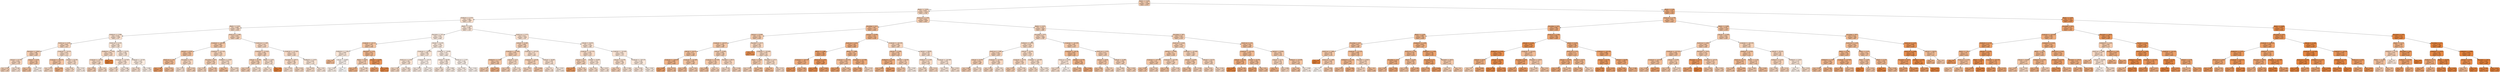 digraph Tree {
node [shape=box, style="filled, rounded", color="black", fontname=helvetica] ;
edge [fontname=helvetica] ;
0 [label="MedInc <= 5.029\nmse = 1.335\nsamples = 15480\nvalue = 2.074", fillcolor="#f5cdb0"] ;
1 [label="MedInc <= 3.074\nmse = 0.832\nsamples = 12163\nvalue = 1.736", fillcolor="#f6d6be"] ;
0 -> 1 [labeldistance=2.5, labelangle=45, headlabel="True"] ;
2 [label="AveRooms <= 4.314\nmse = 0.546\nsamples = 5869\nvalue = 1.352", fillcolor="#f9e0ce"] ;
1 -> 2 ;
3 [label="MedInc <= 2.215\nmse = 0.648\nsamples = 2454\nvalue = 1.618", fillcolor="#f7d9c3"] ;
2 -> 3 ;
4 [label="AveRooms <= 3.296\nmse = 0.554\nsamples = 1298\nvalue = 1.37", fillcolor="#f8dfcd"] ;
3 -> 4 ;
5 [label="AveOccup <= 3.129\nmse = 0.826\nsamples = 373\nvalue = 1.811", fillcolor="#f6d4bb"] ;
4 -> 5 ;
6 [label="Population <= 1208.0\nmse = 1.048\nsamples = 196\nvalue = 2.044", fillcolor="#f5ceb2"] ;
5 -> 6 ;
7 [label="Latitude <= 37.775\nmse = 0.656\nsamples = 108\nvalue = 1.718", fillcolor="#f7d6bf"] ;
6 -> 7 ;
8 [label="mse = 0.721\nsamples = 78\nvalue = 1.897", fillcolor="#f6d2b8"] ;
7 -> 8 ;
9 [label="mse = 0.189\nsamples = 30\nvalue = 1.253", fillcolor="#f9e2d2"] ;
7 -> 9 ;
10 [label="Latitude <= 37.92\nmse = 1.239\nsamples = 88\nvalue = 2.443", fillcolor="#f3c3a1"] ;
6 -> 10 ;
11 [label="mse = 1.171\nsamples = 85\nvalue = 2.505", fillcolor="#f2c29f"] ;
10 -> 11 ;
12 [label="mse = 0.016\nsamples = 3\nvalue = 0.699", fillcolor="#fcf1e9"] ;
10 -> 12 ;
13 [label="Longitude <= -122.24\nmse = 0.453\nsamples = 177\nvalue = 1.552", fillcolor="#f7dbc6"] ;
5 -> 13 ;
14 [label="Longitude <= -122.275\nmse = 2.153\nsamples = 10\nvalue = 2.407", fillcolor="#f3c4a3"] ;
13 -> 14 ;
15 [label="mse = 0.114\nsamples = 5\nvalue = 1.615", fillcolor="#f7d9c3"] ;
14 -> 15 ;
16 [label="mse = 2.935\nsamples = 5\nvalue = 3.2", fillcolor="#efb082"] ;
14 -> 16 ;
17 [label="Latitude <= 35.345\nmse = 0.305\nsamples = 167\nvalue = 1.501", fillcolor="#f8dcc8"] ;
13 -> 17 ;
18 [label="mse = 0.26\nsamples = 152\nvalue = 1.57", fillcolor="#f7dac5"] ;
17 -> 18 ;
19 [label="mse = 0.222\nsamples = 15\nvalue = 0.799", fillcolor="#fceee4"] ;
17 -> 19 ;
20 [label="AveOccup <= 2.159\nmse = 0.334\nsamples = 925\nvalue = 1.193", fillcolor="#f9e4d4"] ;
4 -> 20 ;
21 [label="AveBedrms <= 1.424\nmse = 0.662\nsamples = 129\nvalue = 1.614", fillcolor="#f7d9c3"] ;
20 -> 21 ;
22 [label="Longitude <= -121.86\nmse = 0.577\nsamples = 128\nvalue = 1.588", fillcolor="#f7dac4"] ;
21 -> 22 ;
23 [label="mse = 0.874\nsamples = 30\nvalue = 1.993", fillcolor="#f5cfb4"] ;
22 -> 23 ;
24 [label="mse = 0.42\nsamples = 98\nvalue = 1.464", fillcolor="#f8ddc9"] ;
22 -> 24 ;
25 [label="mse = -0.0\nsamples = 1\nvalue = 5.0", fillcolor="#e58139"] ;
21 -> 25 ;
26 [label="Latitude <= 34.475\nmse = 0.248\nsamples = 796\nvalue = 1.125", fillcolor="#fae6d7"] ;
20 -> 26 ;
27 [label="Longitude <= -117.815\nmse = 0.204\nsamples = 509\nvalue = 1.251", fillcolor="#f9e2d2"] ;
26 -> 27 ;
28 [label="mse = 0.212\nsamples = 341\nvalue = 1.38", fillcolor="#f8dfcd"] ;
27 -> 28 ;
29 [label="mse = 0.086\nsamples = 168\nvalue = 0.991", fillcolor="#fae9dd"] ;
27 -> 29 ;
30 [label="Longitude <= -121.66\nmse = 0.247\nsamples = 287\nvalue = 0.9", fillcolor="#fbece0"] ;
26 -> 30 ;
31 [label="mse = 0.391\nsamples = 85\nvalue = 1.312", fillcolor="#f9e1d0"] ;
30 -> 31 ;
32 [label="mse = 0.085\nsamples = 202\nvalue = 0.727", fillcolor="#fcf0e7"] ;
30 -> 32 ;
33 [label="AveOccup <= 2.487\nmse = 0.607\nsamples = 1156\nvalue = 1.896", fillcolor="#f6d2b8"] ;
3 -> 33 ;
34 [label="Longitude <= -118.265\nmse = 0.905\nsamples = 403\nvalue = 2.301", fillcolor="#f3c7a7"] ;
33 -> 34 ;
35 [label="Latitude <= 37.815\nmse = 1.019\nsamples = 259\nvalue = 2.572", fillcolor="#f2c09c"] ;
34 -> 35 ;
36 [label="AveOccup <= 1.61\nmse = 0.954\nsamples = 214\nvalue = 2.765", fillcolor="#f1bb94"] ;
35 -> 36 ;
37 [label="mse = 1.387\nsamples = 22\nvalue = 3.957", fillcolor="#eb9c64"] ;
36 -> 37 ;
38 [label="mse = 0.723\nsamples = 192\nvalue = 2.629", fillcolor="#f2bf9a"] ;
36 -> 38 ;
39 [label="HouseAge <= 20.5\nmse = 0.31\nsamples = 45\nvalue = 1.655", fillcolor="#f7d8c2"] ;
35 -> 39 ;
40 [label="mse = 0.152\nsamples = 16\nvalue = 1.219", fillcolor="#f9e3d3"] ;
39 -> 40 ;
41 [label="mse = 0.234\nsamples = 29\nvalue = 1.896", fillcolor="#f6d2b8"] ;
39 -> 41 ;
42 [label="Longitude <= -117.145\nmse = 0.329\nsamples = 144\nvalue = 1.813", fillcolor="#f6d4bb"] ;
34 -> 42 ;
43 [label="HouseAge <= 28.5\nmse = 0.344\nsamples = 109\nvalue = 1.934", fillcolor="#f5d1b6"] ;
42 -> 43 ;
44 [label="mse = 0.351\nsamples = 64\nvalue = 1.736", fillcolor="#f6d6be"] ;
43 -> 44 ;
45 [label="mse = 0.199\nsamples = 45\nvalue = 2.216", fillcolor="#f4c9ab"] ;
43 -> 45 ;
46 [label="AveBedrms <= 0.907\nmse = 0.093\nsamples = 35\nvalue = 1.436", fillcolor="#f8deca"] ;
42 -> 46 ;
47 [label="mse = 0.0\nsamples = 1\nvalue = 2.688", fillcolor="#f1bd97"] ;
46 -> 47 ;
48 [label="mse = 0.049\nsamples = 34\nvalue = 1.399", fillcolor="#f8dfcc"] ;
46 -> 48 ;
49 [label="AveOccup <= 3.384\nmse = 0.313\nsamples = 753\nvalue = 1.679", fillcolor="#f7d7c1"] ;
33 -> 49 ;
50 [label="Longitude <= -117.815\nmse = 0.446\nsamples = 340\nvalue = 1.863", fillcolor="#f6d2b9"] ;
49 -> 50 ;
51 [label="Latitude <= 37.785\nmse = 0.409\nsamples = 296\nvalue = 1.938", fillcolor="#f5d1b6"] ;
50 -> 51 ;
52 [label="mse = 0.371\nsamples = 272\nvalue = 1.999", fillcolor="#f5cfb4"] ;
51 -> 52 ;
53 [label="mse = 0.324\nsamples = 24\nvalue = 1.245", fillcolor="#f9e3d2"] ;
51 -> 53 ;
54 [label="MedInc <= 3.055\nmse = 0.406\nsamples = 44\nvalue = 1.361", fillcolor="#f9e0ce"] ;
50 -> 54 ;
55 [label="mse = 0.1\nsamples = 43\nvalue = 1.277", fillcolor="#f9e2d1"] ;
54 -> 55 ;
56 [label="mse = -0.0\nsamples = 1\nvalue = 5.0", fillcolor="#e58139"] ;
54 -> 56 ;
57 [label="Longitude <= -117.805\nmse = 0.153\nsamples = 413\nvalue = 1.528", fillcolor="#f8dbc7"] ;
49 -> 57 ;
58 [label="Population <= 1027.5\nmse = 0.146\nsamples = 380\nvalue = 1.563", fillcolor="#f7dac5"] ;
57 -> 58 ;
59 [label="mse = 0.159\nsamples = 77\nvalue = 1.359", fillcolor="#f9e0ce"] ;
58 -> 59 ;
60 [label="mse = 0.129\nsamples = 303\nvalue = 1.615", fillcolor="#f7d9c3"] ;
58 -> 60 ;
61 [label="AveBedrms <= 0.973\nmse = 0.058\nsamples = 33\nvalue = 1.124", fillcolor="#fae6d7"] ;
57 -> 61 ;
62 [label="mse = 0.076\nsamples = 6\nvalue = 1.417", fillcolor="#f8decb"] ;
61 -> 62 ;
63 [label="mse = 0.03\nsamples = 27\nvalue = 1.058", fillcolor="#fae7da"] ;
61 -> 63 ;
64 [label="MedInc <= 2.415\nmse = 0.385\nsamples = 3415\nvalue = 1.161", fillcolor="#fae5d6"] ;
2 -> 64 ;
65 [label="Population <= 32.0\nmse = 0.283\nsamples = 1721\nvalue = 0.966", fillcolor="#fbeade"] ;
64 -> 65 ;
66 [label="Longitude <= -121.11\nmse = 2.341\nsamples = 14\nvalue = 2.394", fillcolor="#f3c5a3"] ;
65 -> 66 ;
67 [label="AveBedrms <= 1.058\nmse = 0.984\nsamples = 4\nvalue = 1.077", fillcolor="#fae7d9"] ;
66 -> 67 ;
68 [label="mse = 0.0\nsamples = 1\nvalue = 2.75", fillcolor="#f1bb95"] ;
67 -> 68 ;
69 [label="Latitude <= 39.865\nmse = 0.069\nsamples = 3\nvalue = 0.52", fillcolor="#fdf5f0"] ;
67 -> 69 ;
70 [label="mse = 0.001\nsamples = 2\nvalue = 0.705", fillcolor="#fcf1e8"] ;
69 -> 70 ;
71 [label="mse = -0.0\nsamples = 1\nvalue = 0.15", fillcolor="#ffffff"] ;
69 -> 71 ;
72 [label="Population <= 17.0\nmse = 1.913\nsamples = 10\nvalue = 2.92", fillcolor="#f0b78e"] ;
66 -> 72 ;
73 [label="MedInc <= 0.831\nmse = 1.036\nsamples = 6\nvalue = 2.033", fillcolor="#f5ceb2"] ;
72 -> 73 ;
74 [label="mse = 0.141\nsamples = 2\nvalue = 3.125", fillcolor="#efb286"] ;
73 -> 74 ;
75 [label="mse = 0.589\nsamples = 4\nvalue = 1.487", fillcolor="#f8dcc8"] ;
73 -> 75 ;
76 [label="Latitude <= 35.895\nmse = 0.281\nsamples = 4\nvalue = 4.25", fillcolor="#e99458"] ;
72 -> 76 ;
77 [label="mse = 0.0\nsamples = 2\nvalue = 3.75", fillcolor="#eca16c"] ;
76 -> 77 ;
78 [label="mse = 0.063\nsamples = 2\nvalue = 4.75", fillcolor="#e68743"] ;
76 -> 78 ;
79 [label="Latitude <= 35.305\nmse = 0.249\nsamples = 1707\nvalue = 0.954", fillcolor="#fbeade"] ;
65 -> 79 ;
80 [label="Longitude <= -116.475\nmse = 0.366\nsamples = 576\nvalue = 1.127", fillcolor="#fae6d7"] ;
79 -> 80 ;
81 [label="AveOccup <= 2.234\nmse = 0.381\nsamples = 502\nvalue = 1.194", fillcolor="#f9e4d4"] ;
80 -> 81 ;
82 [label="mse = 1.141\nsamples = 82\nvalue = 1.628", fillcolor="#f7d9c3"] ;
81 -> 82 ;
83 [label="mse = 0.188\nsamples = 420\nvalue = 1.109", fillcolor="#fae6d8"] ;
81 -> 83 ;
84 [label="Longitude <= -116.33\nmse = 0.031\nsamples = 74\nvalue = 0.672", fillcolor="#fcf1ea"] ;
80 -> 84 ;
85 [label="mse = 0.074\nsamples = 10\nvalue = 0.871", fillcolor="#fbece2"] ;
84 -> 85 ;
86 [label="mse = 0.017\nsamples = 64\nvalue = 0.641", fillcolor="#fcf2eb"] ;
84 -> 86 ;
87 [label="Longitude <= -119.89\nmse = 0.167\nsamples = 1131\nvalue = 0.866", fillcolor="#fbece2"] ;
79 -> 87 ;
88 [label="Latitude <= 38.505\nmse = 0.188\nsamples = 835\nvalue = 0.946", fillcolor="#fbeade"] ;
87 -> 88 ;
89 [label="mse = 0.271\nsamples = 381\nvalue = 1.095", fillcolor="#fae6d8"] ;
88 -> 89 ;
90 [label="mse = 0.085\nsamples = 454\nvalue = 0.821", fillcolor="#fbeee4"] ;
88 -> 90 ;
91 [label="AveOccup <= 3.147\nmse = 0.036\nsamples = 296\nvalue = 0.638", fillcolor="#fcf2eb"] ;
87 -> 91 ;
92 [label="mse = 0.047\nsamples = 145\nvalue = 0.711", fillcolor="#fcf0e8"] ;
91 -> 92 ;
93 [label="mse = 0.016\nsamples = 151\nvalue = 0.569", fillcolor="#fdf4ee"] ;
91 -> 93 ;
94 [label="AveOccup <= 2.171\nmse = 0.411\nsamples = 1694\nvalue = 1.36", fillcolor="#f9e0ce"] ;
64 -> 94 ;
95 [label="Latitude <= 37.985\nmse = 0.809\nsamples = 187\nvalue = 1.869", fillcolor="#f6d2b9"] ;
94 -> 95 ;
96 [label="Longitude <= -117.845\nmse = 0.947\nsamples = 133\nvalue = 2.057", fillcolor="#f5cdb1"] ;
95 -> 96 ;
97 [label="AveBedrms <= 1.145\nmse = 1.011\nsamples = 80\nvalue = 2.348", fillcolor="#f3c6a5"] ;
96 -> 97 ;
98 [label="mse = 0.754\nsamples = 61\nvalue = 2.081", fillcolor="#f5cdb0"] ;
97 -> 98 ;
99 [label="mse = 0.871\nsamples = 19\nvalue = 3.205", fillcolor="#efb082"] ;
97 -> 99 ;
100 [label="Latitude <= 33.2\nmse = 0.529\nsamples = 53\nvalue = 1.617", fillcolor="#f7d9c3"] ;
96 -> 100 ;
101 [label="mse = 0.467\nsamples = 25\nvalue = 1.997", fillcolor="#f5cfb4"] ;
100 -> 101 ;
102 [label="mse = 0.34\nsamples = 28\nvalue = 1.277", fillcolor="#f9e2d1"] ;
100 -> 102 ;
103 [label="Longitude <= -122.325\nmse = 0.17\nsamples = 54\nvalue = 1.409", fillcolor="#f8decc"] ;
95 -> 103 ;
104 [label="Longitude <= -122.68\nmse = 0.144\nsamples = 9\nvalue = 1.934", fillcolor="#f5d1b6"] ;
103 -> 104 ;
105 [label="mse = 0.027\nsamples = 5\nvalue = 1.672", fillcolor="#f7d7c1"] ;
104 -> 105 ;
106 [label="mse = 0.098\nsamples = 4\nvalue = 2.261", fillcolor="#f4c8a9"] ;
104 -> 106 ;
107 [label="Latitude <= 39.665\nmse = 0.109\nsamples = 45\nvalue = 1.304", fillcolor="#f9e1d0"] ;
103 -> 107 ;
108 [label="mse = 0.1\nsamples = 42\nvalue = 1.336", fillcolor="#f9e0cf"] ;
107 -> 108 ;
109 [label="mse = 0.021\nsamples = 3\nvalue = 0.849", fillcolor="#fbede2"] ;
107 -> 109 ;
110 [label="Latitude <= 34.455\nmse = 0.325\nsamples = 1507\nvalue = 1.296", fillcolor="#f9e1d0"] ;
94 -> 110 ;
111 [label="Longitude <= -117.755\nmse = 0.354\nsamples = 533\nvalue = 1.521", fillcolor="#f8dbc7"] ;
110 -> 111 ;
112 [label="Latitude <= 33.7\nmse = 0.405\nsamples = 270\nvalue = 1.808", fillcolor="#f6d4bb"] ;
111 -> 112 ;
113 [label="mse = 0.719\nsamples = 4\nvalue = 4.092", fillcolor="#ea995e"] ;
112 -> 113 ;
114 [label="mse = 0.32\nsamples = 266\nvalue = 1.774", fillcolor="#f6d5bd"] ;
112 -> 114 ;
115 [label="Latitude <= 33.605\nmse = 0.132\nsamples = 263\nvalue = 1.227", fillcolor="#f9e3d3"] ;
111 -> 115 ;
116 [label="mse = 0.16\nsamples = 101\nvalue = 1.418", fillcolor="#f8decb"] ;
115 -> 116 ;
117 [label="mse = 0.077\nsamples = 162\nvalue = 1.108", fillcolor="#fae6d8"] ;
115 -> 117 ;
118 [label="Longitude <= -121.695\nmse = 0.267\nsamples = 974\nvalue = 1.173", fillcolor="#fae4d5"] ;
110 -> 118 ;
119 [label="Latitude <= 37.795\nmse = 0.405\nsamples = 346\nvalue = 1.425", fillcolor="#f8decb"] ;
118 -> 119 ;
120 [label="mse = 0.52\nsamples = 113\nvalue = 1.903", fillcolor="#f6d1b7"] ;
119 -> 120 ;
121 [label="mse = 0.186\nsamples = 233\nvalue = 1.194", fillcolor="#f9e4d4"] ;
119 -> 121 ;
122 [label="Longitude <= -120.135\nmse = 0.136\nsamples = 628\nvalue = 1.034", fillcolor="#fae8db"] ;
118 -> 122 ;
123 [label="mse = 0.144\nsamples = 397\nvalue = 1.141", fillcolor="#fae5d7"] ;
122 -> 123 ;
124 [label="mse = 0.067\nsamples = 231\nvalue = 0.85", fillcolor="#fbede2"] ;
122 -> 124 ;
125 [label="AveOccup <= 2.344\nmse = 0.834\nsamples = 6294\nvalue = 2.093", fillcolor="#f5cdb0"] ;
1 -> 125 ;
126 [label="HouseAge <= 21.5\nmse = 1.287\nsamples = 1372\nvalue = 2.828", fillcolor="#f1b992"] ;
125 -> 126 ;
127 [label="Latitude <= 37.945\nmse = 0.725\nsamples = 454\nvalue = 2.202", fillcolor="#f4caab"] ;
126 -> 127 ;
128 [label="Longitude <= -118.255\nmse = 0.744\nsamples = 386\nvalue = 2.285", fillcolor="#f4c8a8"] ;
127 -> 128 ;
129 [label="Latitude <= 34.175\nmse = 0.77\nsamples = 200\nvalue = 2.546", fillcolor="#f2c19d"] ;
128 -> 129 ;
130 [label="Longitude <= -118.415\nmse = 0.889\nsamples = 44\nvalue = 3.068", fillcolor="#efb388"] ;
129 -> 130 ;
131 [label="mse = 0.691\nsamples = 14\nvalue = 3.84", fillcolor="#eb9f68"] ;
130 -> 131 ;
132 [label="mse = 0.573\nsamples = 30\nvalue = 2.708", fillcolor="#f1bd97"] ;
130 -> 132 ;
133 [label="Longitude <= -121.885\nmse = 0.638\nsamples = 156\nvalue = 2.398", fillcolor="#f3c5a3"] ;
129 -> 133 ;
134 [label="mse = 0.656\nsamples = 91\nvalue = 2.651", fillcolor="#f2be99"] ;
133 -> 134 ;
135 [label="mse = 0.397\nsamples = 65\nvalue = 2.045", fillcolor="#f5ceb2"] ;
133 -> 135 ;
136 [label="Latitude <= 33.695\nmse = 0.564\nsamples = 186\nvalue = 2.005", fillcolor="#f5cfb3"] ;
128 -> 136 ;
137 [label="Longitude <= -117.265\nmse = 0.718\nsamples = 105\nvalue = 2.225", fillcolor="#f4c9aa"] ;
136 -> 137 ;
138 [label="mse = 0.886\nsamples = 56\nvalue = 2.528", fillcolor="#f2c19e"] ;
137 -> 138 ;
139 [label="mse = 0.3\nsamples = 49\nvalue = 1.878", fillcolor="#f6d2b8"] ;
137 -> 139 ;
140 [label="Population <= 893.0\nmse = 0.22\nsamples = 81\nvalue = 1.72", fillcolor="#f7d6bf"] ;
136 -> 140 ;
141 [label="mse = 0.178\nsamples = 29\nvalue = 1.459", fillcolor="#f8ddca"] ;
140 -> 141 ;
142 [label="mse = 0.184\nsamples = 52\nvalue = 1.865", fillcolor="#f6d2b9"] ;
140 -> 142 ;
143 [label="Population <= 121.5\nmse = 0.359\nsamples = 68\nvalue = 1.733", fillcolor="#f7d6be"] ;
127 -> 143 ;
144 [label="mse = 0.0\nsamples = 1\nvalue = 4.375", fillcolor="#e89153"] ;
143 -> 144 ;
145 [label="Longitude <= -122.465\nmse = 0.259\nsamples = 67\nvalue = 1.694", fillcolor="#f7d7c0"] ;
143 -> 145 ;
146 [label="MedInc <= 3.843\nmse = 0.237\nsamples = 17\nvalue = 2.11", fillcolor="#f4ccaf"] ;
145 -> 146 ;
147 [label="mse = 0.128\nsamples = 11\nvalue = 1.848", fillcolor="#f6d3ba"] ;
146 -> 147 ;
148 [label="mse = 0.082\nsamples = 6\nvalue = 2.589", fillcolor="#f2c09b"] ;
146 -> 148 ;
149 [label="Population <= 171.5\nmse = 0.187\nsamples = 50\nvalue = 1.553", fillcolor="#f7dbc6"] ;
145 -> 149 ;
150 [label="mse = 0.0\nsamples = 1\nvalue = 2.833", fillcolor="#f1b991"] ;
149 -> 150 ;
151 [label="mse = 0.157\nsamples = 49\nvalue = 1.526", fillcolor="#f8dbc7"] ;
149 -> 151 ;
152 [label="Latitude <= 37.935\nmse = 1.275\nsamples = 918\nvalue = 3.138", fillcolor="#efb185"] ;
126 -> 152 ;
153 [label="AveOccup <= 2.022\nmse = 1.134\nsamples = 818\nvalue = 3.296", fillcolor="#eead7f"] ;
152 -> 153 ;
154 [label="MedInc <= 3.688\nmse = 1.106\nsamples = 360\nvalue = 3.722", fillcolor="#eca26d"] ;
153 -> 154 ;
155 [label="Longitude <= -122.315\nmse = 1.135\nsamples = 176\nvalue = 3.331", fillcolor="#eeac7d"] ;
154 -> 155 ;
156 [label="mse = 0.775\nsamples = 24\nvalue = 4.221", fillcolor="#e99559"] ;
155 -> 156 ;
157 [label="mse = 1.048\nsamples = 152\nvalue = 3.19", fillcolor="#efb083"] ;
155 -> 157 ;
158 [label="AveOccup <= 1.827\nmse = 0.791\nsamples = 184\nvalue = 4.097", fillcolor="#ea985e"] ;
154 -> 158 ;
159 [label="mse = 0.408\nsamples = 73\nvalue = 4.531", fillcolor="#e88d4c"] ;
158 -> 159 ;
160 [label="mse = 0.836\nsamples = 111\nvalue = 3.811", fillcolor="#eba06a"] ;
158 -> 160 ;
161 [label="MedInc <= 3.889\nmse = 0.9\nsamples = 458\nvalue = 2.96", fillcolor="#f0b68c"] ;
153 -> 161 ;
162 [label="Longitude <= -122.415\nmse = 0.818\nsamples = 251\nvalue = 2.636", fillcolor="#f2be99"] ;
161 -> 162 ;
163 [label="mse = 0.463\nsamples = 23\nvalue = 3.825", fillcolor="#eba069"] ;
162 -> 163 ;
164 [label="mse = 0.697\nsamples = 228\nvalue = 2.517", fillcolor="#f2c29e"] ;
162 -> 164 ;
165 [label="Longitude <= -117.095\nmse = 0.718\nsamples = 207\nvalue = 3.353", fillcolor="#eeac7c"] ;
161 -> 165 ;
166 [label="mse = 0.658\nsamples = 202\nvalue = 3.395", fillcolor="#eeab7b"] ;
165 -> 166 ;
167 [label="mse = 0.122\nsamples = 5\nvalue = 1.633", fillcolor="#f7d8c2"] ;
165 -> 167 ;
168 [label="Longitude <= -122.365\nmse = 0.564\nsamples = 100\nvalue = 1.847", fillcolor="#f6d3ba"] ;
152 -> 168 ;
169 [label="Latitude <= 37.995\nmse = 0.704\nsamples = 38\nvalue = 2.442", fillcolor="#f3c3a1"] ;
168 -> 169 ;
170 [label="AveBedrms <= 1.074\nmse = 0.387\nsamples = 12\nvalue = 3.268", fillcolor="#eeae80"] ;
169 -> 170 ;
171 [label="mse = 0.088\nsamples = 9\nvalue = 3.055", fillcolor="#efb488"] ;
170 -> 171 ;
172 [label="mse = 0.741\nsamples = 3\nvalue = 3.906", fillcolor="#eb9d66"] ;
170 -> 172 ;
173 [label="Latitude <= 40.045\nmse = 0.39\nsamples = 26\nvalue = 2.061", fillcolor="#f5cdb1"] ;
169 -> 173 ;
174 [label="mse = 0.222\nsamples = 23\nvalue = 2.22", fillcolor="#f4c9aa"] ;
173 -> 174 ;
175 [label="mse = 0.002\nsamples = 3\nvalue = 0.844", fillcolor="#fbede3"] ;
173 -> 175 ;
176 [label="Latitude <= 38.605\nmse = 0.129\nsamples = 62\nvalue = 1.483", fillcolor="#f8dcc9"] ;
168 -> 176 ;
177 [label="AveRooms <= 5.544\nmse = 0.127\nsamples = 50\nvalue = 1.548", fillcolor="#f8dbc6"] ;
176 -> 177 ;
178 [label="mse = 0.067\nsamples = 28\nvalue = 1.389", fillcolor="#f8dfcc"] ;
177 -> 178 ;
179 [label="mse = 0.131\nsamples = 22\nvalue = 1.751", fillcolor="#f6d5be"] ;
177 -> 179 ;
180 [label="Longitude <= -121.405\nmse = 0.042\nsamples = 12\nvalue = 1.209", fillcolor="#f9e3d4"] ;
176 -> 180 ;
181 [label="mse = 0.003\nsamples = 3\nvalue = 0.985", fillcolor="#fbe9dd"] ;
180 -> 181 ;
182 [label="mse = 0.033\nsamples = 9\nvalue = 1.284", fillcolor="#f9e2d1"] ;
180 -> 182 ;
183 [label="MedInc <= 4.071\nmse = 0.516\nsamples = 4922\nvalue = 1.889", fillcolor="#f6d2b8"] ;
125 -> 183 ;
184 [label="HouseAge <= 43.5\nmse = 0.452\nsamples = 2889\nvalue = 1.728", fillcolor="#f7d6bf"] ;
183 -> 184 ;
185 [label="AveRooms <= 5.054\nmse = 0.379\nsamples = 2534\nvalue = 1.659", fillcolor="#f7d8c1"] ;
184 -> 185 ;
186 [label="AveOccup <= 3.083\nmse = 0.323\nsamples = 1016\nvalue = 1.833", fillcolor="#f6d3ba"] ;
185 -> 186 ;
187 [label="Latitude <= 37.975\nmse = 0.422\nsamples = 548\nvalue = 1.985", fillcolor="#f5cfb4"] ;
186 -> 187 ;
188 [label="mse = 0.406\nsamples = 492\nvalue = 2.057", fillcolor="#f5cdb1"] ;
187 -> 188 ;
189 [label="mse = 0.114\nsamples = 56\nvalue = 1.35", fillcolor="#f9e0ce"] ;
187 -> 189 ;
190 [label="Longitude <= -117.815\nmse = 0.149\nsamples = 468\nvalue = 1.654", fillcolor="#f7d8c2"] ;
186 -> 190 ;
191 [label="mse = 0.141\nsamples = 428\nvalue = 1.694", fillcolor="#f7d7c0"] ;
190 -> 191 ;
192 [label="mse = 0.04\nsamples = 40\nvalue = 1.233", fillcolor="#f9e3d3"] ;
190 -> 192 ;
193 [label="Latitude <= 34.475\nmse = 0.383\nsamples = 1518\nvalue = 1.543", fillcolor="#f8dbc6"] ;
185 -> 193 ;
194 [label="Longitude <= -117.8\nmse = 0.387\nsamples = 628\nvalue = 1.716", fillcolor="#f7d6bf"] ;
193 -> 194 ;
195 [label="mse = 0.312\nsamples = 275\nvalue = 2.05", fillcolor="#f5ceb1"] ;
194 -> 195 ;
196 [label="mse = 0.291\nsamples = 353\nvalue = 1.456", fillcolor="#f8ddca"] ;
194 -> 196 ;
197 [label="Longitude <= -120.095\nmse = 0.344\nsamples = 890\nvalue = 1.421", fillcolor="#f8decb"] ;
193 -> 197 ;
198 [label="mse = 0.35\nsamples = 676\nvalue = 1.553", fillcolor="#f7dbc6"] ;
197 -> 198 ;
199 [label="mse = 0.093\nsamples = 214\nvalue = 1.001", fillcolor="#fae9dc"] ;
197 -> 199 ;
200 [label="Longitude <= -122.405\nmse = 0.69\nsamples = 355\nvalue = 2.223", fillcolor="#f4c9aa"] ;
184 -> 200 ;
201 [label="Longitude <= -122.78\nmse = 0.667\nsamples = 95\nvalue = 2.89", fillcolor="#f0b88f"] ;
200 -> 201 ;
202 [label="AveOccup <= 2.954\nmse = 0.202\nsamples = 7\nvalue = 1.138", fillcolor="#fae5d7"] ;
201 -> 202 ;
203 [label="mse = 0.075\nsamples = 5\nvalue = 1.382", fillcolor="#f8dfcd"] ;
202 -> 203 ;
204 [label="mse = 0.0\nsamples = 2\nvalue = 0.529", fillcolor="#fdf5f0"] ;
202 -> 204 ;
205 [label="Latitude <= 37.755\nmse = 0.44\nsamples = 88\nvalue = 3.029", fillcolor="#f0b489"] ;
201 -> 205 ;
206 [label="mse = 0.148\nsamples = 53\nvalue = 2.697", fillcolor="#f1bd97"] ;
205 -> 206 ;
207 [label="mse = 0.461\nsamples = 35\nvalue = 3.532", fillcolor="#eda775"] ;
205 -> 207 ;
208 [label="AveOccup <= 2.555\nmse = 0.477\nsamples = 260\nvalue = 1.979", fillcolor="#f5cfb4"] ;
200 -> 208 ;
209 [label="Latitude <= 34.86\nmse = 0.693\nsamples = 70\nvalue = 2.29", fillcolor="#f4c7a8"] ;
208 -> 209 ;
210 [label="mse = 0.665\nsamples = 45\nvalue = 2.51", fillcolor="#f2c29f"] ;
209 -> 210 ;
211 [label="mse = 0.5\nsamples = 25\nvalue = 1.895", fillcolor="#f6d2b8"] ;
209 -> 211 ;
212 [label="Latitude <= 33.985\nmse = 0.349\nsamples = 190\nvalue = 1.865", fillcolor="#f6d2b9"] ;
208 -> 212 ;
213 [label="mse = 0.082\nsamples = 47\nvalue = 1.554", fillcolor="#f7dbc6"] ;
212 -> 213 ;
214 [label="mse = 0.395\nsamples = 143\nvalue = 1.967", fillcolor="#f5d0b5"] ;
212 -> 214 ;
215 [label="HouseAge <= 38.5\nmse = 0.519\nsamples = 2033\nvalue = 2.116", fillcolor="#f4ccaf"] ;
183 -> 215 ;
216 [label="AveOccup <= 2.838\nmse = 0.425\nsamples = 1733\nvalue = 2.024", fillcolor="#f5ceb2"] ;
215 -> 216 ;
217 [label="Latitude <= 37.895\nmse = 0.5\nsamples = 676\nvalue = 2.238", fillcolor="#f4c9aa"] ;
216 -> 217 ;
218 [label="Longitude <= -117.735\nmse = 0.51\nsamples = 518\nvalue = 2.345", fillcolor="#f3c6a5"] ;
217 -> 218 ;
219 [label="mse = 0.506\nsamples = 419\nvalue = 2.44", fillcolor="#f3c4a2"] ;
218 -> 219 ;
220 [label="mse = 0.327\nsamples = 99\nvalue = 1.942", fillcolor="#f5d0b6"] ;
218 -> 220 ;
221 [label="Longitude <= -122.395\nmse = 0.307\nsamples = 158\nvalue = 1.887", fillcolor="#f6d2b8"] ;
217 -> 221 ;
222 [label="mse = 0.338\nsamples = 33\nvalue = 2.512", fillcolor="#f2c29f"] ;
221 -> 222 ;
223 [label="mse = 0.169\nsamples = 125\nvalue = 1.723", fillcolor="#f7d6bf"] ;
221 -> 223 ;
224 [label="Longitude <= -121.885\nmse = 0.328\nsamples = 1057\nvalue = 1.887", fillcolor="#f6d2b8"] ;
216 -> 224 ;
225 [label="Latitude <= 37.845\nmse = 0.404\nsamples = 166\nvalue = 2.201", fillcolor="#f4caab"] ;
224 -> 225 ;
226 [label="mse = 0.381\nsamples = 99\nvalue = 2.428", fillcolor="#f3c4a2"] ;
225 -> 226 ;
227 [label="mse = 0.249\nsamples = 67\nvalue = 1.865", fillcolor="#f6d2b9"] ;
225 -> 227 ;
228 [label="Latitude <= 34.515\nmse = 0.293\nsamples = 891\nvalue = 1.829", fillcolor="#f6d3ba"] ;
224 -> 228 ;
229 [label="mse = 0.251\nsamples = 621\nvalue = 1.907", fillcolor="#f6d1b7"] ;
228 -> 229 ;
230 [label="mse = 0.341\nsamples = 270\nvalue = 1.648", fillcolor="#f7d8c2"] ;
228 -> 230 ;
231 [label="AveOccup <= 2.91\nmse = 0.728\nsamples = 300\nvalue = 2.649", fillcolor="#f2be99"] ;
215 -> 231 ;
232 [label="Longitude <= -122.315\nmse = 0.674\nsamples = 214\nvalue = 2.819", fillcolor="#f1ba92"] ;
231 -> 232 ;
233 [label="Latitude <= 37.595\nmse = 0.655\nsamples = 46\nvalue = 3.34", fillcolor="#eeac7d"] ;
232 -> 233 ;
234 [label="mse = 0.027\nsamples = 5\nvalue = 4.918", fillcolor="#e5833c"] ;
233 -> 234 ;
235 [label="mse = 0.391\nsamples = 41\nvalue = 3.148", fillcolor="#efb185"] ;
233 -> 235 ;
236 [label="Latitude <= 33.755\nmse = 0.584\nsamples = 168\nvalue = 2.676", fillcolor="#f1bd98"] ;
232 -> 236 ;
237 [label="mse = 0.335\nsamples = 8\nvalue = 3.62", fillcolor="#eca571"] ;
236 -> 237 ;
238 [label="mse = 0.55\nsamples = 160\nvalue = 2.629", fillcolor="#f2bf9a"] ;
236 -> 238 ;
239 [label="Latitude <= 33.965\nmse = 0.615\nsamples = 86\nvalue = 2.228", fillcolor="#f4c9aa"] ;
231 -> 239 ;
240 [label="Latitude <= 33.72\nmse = 0.156\nsamples = 28\nvalue = 1.818", fillcolor="#f6d4bb"] ;
239 -> 240 ;
241 [label="mse = 0.0\nsamples = 1\nvalue = 3.119", fillcolor="#efb286"] ;
240 -> 241 ;
242 [label="mse = 0.096\nsamples = 27\nvalue = 1.77", fillcolor="#f6d5bd"] ;
240 -> 242 ;
243 [label="AveRooms <= 10.038\nmse = 0.717\nsamples = 58\nvalue = 2.426", fillcolor="#f3c4a2"] ;
239 -> 243 ;
244 [label="mse = 0.64\nsamples = 56\nvalue = 2.486", fillcolor="#f2c2a0"] ;
243 -> 244 ;
245 [label="mse = 0.008\nsamples = 2\nvalue = 0.766", fillcolor="#fcefe6"] ;
243 -> 245 ;
246 [label="MedInc <= 6.82\nmse = 1.214\nsamples = 3317\nvalue = 3.316", fillcolor="#eead7e"] ;
0 -> 246 [labeldistance=2.5, labelangle=-45, headlabel="False"] ;
247 [label="AveOccup <= 2.739\nmse = 0.893\nsamples = 2317\nvalue = 2.924", fillcolor="#f0b78e"] ;
246 -> 247 ;
248 [label="HouseAge <= 19.5\nmse = 0.989\nsamples = 958\nvalue = 3.416", fillcolor="#edaa7a"] ;
247 -> 248 ;
249 [label="MedInc <= 5.626\nmse = 0.896\nsamples = 262\nvalue = 2.939", fillcolor="#f0b78d"] ;
248 -> 249 ;
250 [label="HouseAge <= 10.5\nmse = 0.697\nsamples = 123\nvalue = 2.599", fillcolor="#f2bf9b"] ;
249 -> 250 ;
251 [label="AveOccup <= 1.866\nmse = 0.538\nsamples = 42\nvalue = 2.278", fillcolor="#f4c8a8"] ;
250 -> 251 ;
252 [label="mse = 0.0\nsamples = 1\nvalue = 5.0", fillcolor="#e58139"] ;
251 -> 252 ;
253 [label="AveOccup <= 1.885\nmse = 0.366\nsamples = 41\nvalue = 2.212", fillcolor="#f4c9ab"] ;
251 -> 253 ;
254 [label="mse = 0.0\nsamples = 1\nvalue = 0.475", fillcolor="#fdf7f2"] ;
253 -> 254 ;
255 [label="mse = 0.298\nsamples = 40\nvalue = 2.255", fillcolor="#f4c8a9"] ;
253 -> 255 ;
256 [label="Longitude <= -117.155\nmse = 0.698\nsamples = 81\nvalue = 2.765", fillcolor="#f1bb94"] ;
250 -> 256 ;
257 [label="AveBedrms <= 1.118\nmse = 0.646\nsamples = 73\nvalue = 2.867", fillcolor="#f0b890"] ;
256 -> 257 ;
258 [label="mse = 0.522\nsamples = 53\nvalue = 2.715", fillcolor="#f1bc96"] ;
257 -> 258 ;
259 [label="mse = 0.748\nsamples = 20\nvalue = 3.271", fillcolor="#eeae80"] ;
257 -> 259 ;
260 [label="Population <= 1536.5\nmse = 0.206\nsamples = 8\nvalue = 1.831", fillcolor="#f6d3ba"] ;
256 -> 260 ;
261 [label="mse = 0.117\nsamples = 7\nvalue = 1.709", fillcolor="#f7d6bf"] ;
260 -> 261 ;
262 [label="mse = -0.0\nsamples = 1\nvalue = 2.685", fillcolor="#f1bd98"] ;
260 -> 262 ;
263 [label="AveBedrms <= 1.094\nmse = 0.879\nsamples = 139\nvalue = 3.24", fillcolor="#eeaf81"] ;
249 -> 263 ;
264 [label="AveOccup <= 2.54\nmse = 0.726\nsamples = 91\nvalue = 2.979", fillcolor="#f0b58b"] ;
263 -> 264 ;
265 [label="HouseAge <= 12.5\nmse = 0.808\nsamples = 47\nvalue = 3.236", fillcolor="#eeaf81"] ;
264 -> 265 ;
266 [label="mse = 0.487\nsamples = 18\nvalue = 2.75", fillcolor="#f1bb95"] ;
265 -> 266 ;
267 [label="mse = 0.769\nsamples = 29\nvalue = 3.537", fillcolor="#eda775"] ;
265 -> 267 ;
268 [label="MedInc <= 6.262\nmse = 0.493\nsamples = 44\nvalue = 2.705", fillcolor="#f1bd97"] ;
264 -> 268 ;
269 [label="mse = 0.495\nsamples = 31\nvalue = 2.513", fillcolor="#f2c29f"] ;
268 -> 269 ;
270 [label="mse = 0.189\nsamples = 13\nvalue = 3.163", fillcolor="#efb184"] ;
268 -> 270 ;
271 [label="AveBedrms <= 1.529\nmse = 0.794\nsamples = 48\nvalue = 3.735", fillcolor="#eca26d"] ;
263 -> 271 ;
272 [label="HouseAge <= 6.5\nmse = 0.676\nsamples = 45\nvalue = 3.838", fillcolor="#eb9f68"] ;
271 -> 272 ;
273 [label="mse = 0.349\nsamples = 13\nvalue = 3.31", fillcolor="#eead7e"] ;
272 -> 273 ;
274 [label="mse = 0.649\nsamples = 32\nvalue = 4.053", fillcolor="#ea9a60"] ;
272 -> 274 ;
275 [label="Population <= 565.0\nmse = 0.032\nsamples = 3\nvalue = 2.191", fillcolor="#f4caac"] ;
271 -> 275 ;
276 [label="mse = 0.0\nsamples = 1\nvalue = 1.938", fillcolor="#f5d1b6"] ;
275 -> 276 ;
277 [label="mse = 0.0\nsamples = 2\nvalue = 2.317", fillcolor="#f3c7a7"] ;
275 -> 277 ;
278 [label="AveOccup <= 2.162\nmse = 0.906\nsamples = 696\nvalue = 3.596", fillcolor="#eda572"] ;
248 -> 278 ;
279 [label="Latitude <= 37.895\nmse = 0.639\nsamples = 116\nvalue = 4.425", fillcolor="#e89050"] ;
278 -> 279 ;
280 [label="AveBedrms <= 0.943\nmse = 0.431\nsamples = 109\nvalue = 4.537", fillcolor="#e78d4c"] ;
279 -> 280 ;
281 [label="Latitude <= 33.47\nmse = 0.472\nsamples = 4\nvalue = 3.232", fillcolor="#eeaf81"] ;
280 -> 281 ;
282 [label="mse = 0.0\nsamples = 1\nvalue = 2.051", fillcolor="#f5ceb1"] ;
281 -> 282 ;
283 [label="mse = 0.008\nsamples = 3\nvalue = 3.626", fillcolor="#eca571"] ;
281 -> 283 ;
284 [label="Latitude <= 34.085\nmse = 0.362\nsamples = 105\nvalue = 4.587", fillcolor="#e78c4a"] ;
280 -> 284 ;
285 [label="mse = 0.138\nsamples = 55\nvalue = 4.823", fillcolor="#e68640"] ;
284 -> 285 ;
286 [label="mse = 0.48\nsamples = 50\nvalue = 4.328", fillcolor="#e99254"] ;
284 -> 286 ;
287 [label="Longitude <= -122.415\nmse = 0.634\nsamples = 7\nvalue = 2.679", fillcolor="#f1bd98"] ;
279 -> 287 ;
288 [label="HouseAge <= 25.0\nmse = 0.046\nsamples = 2\nvalue = 3.84", fillcolor="#eb9f68"] ;
287 -> 288 ;
289 [label="mse = 0.0\nsamples = 1\nvalue = 3.625", fillcolor="#eca571"] ;
288 -> 289 ;
290 [label="mse = 0.0\nsamples = 1\nvalue = 4.055", fillcolor="#ea9a60"] ;
288 -> 290 ;
291 [label="Population <= 420.0\nmse = 0.115\nsamples = 5\nvalue = 2.215", fillcolor="#f4c9ab"] ;
287 -> 291 ;
292 [label="mse = 0.005\nsamples = 2\nvalue = 1.837", fillcolor="#f6d3ba"] ;
291 -> 292 ;
293 [label="mse = 0.03\nsamples = 3\nvalue = 2.467", fillcolor="#f3c3a0"] ;
291 -> 293 ;
294 [label="MedInc <= 5.579\nmse = 0.794\nsamples = 580\nvalue = 3.43", fillcolor="#edaa79"] ;
278 -> 294 ;
295 [label="AveOccup <= 2.51\nmse = 0.77\nsamples = 272\nvalue = 3.112", fillcolor="#efb286"] ;
294 -> 295 ;
296 [label="Latitude <= 37.935\nmse = 0.791\nsamples = 128\nvalue = 3.394", fillcolor="#eeab7b"] ;
295 -> 296 ;
297 [label="mse = 0.744\nsamples = 119\nvalue = 3.466", fillcolor="#eda978"] ;
296 -> 297 ;
298 [label="mse = 0.429\nsamples = 9\nvalue = 2.436", fillcolor="#f3c4a2"] ;
296 -> 298 ;
299 [label="Latitude <= 38.33\nmse = 0.618\nsamples = 144\nvalue = 2.862", fillcolor="#f0b990"] ;
295 -> 299 ;
300 [label="mse = 0.593\nsamples = 138\nvalue = 2.907", fillcolor="#f0b78e"] ;
299 -> 300 ;
301 [label="mse = 0.1\nsamples = 6\nvalue = 1.839", fillcolor="#f6d3ba"] ;
299 -> 301 ;
302 [label="Longitude <= -122.105\nmse = 0.648\nsamples = 308\nvalue = 3.71", fillcolor="#eca36e"] ;
294 -> 302 ;
303 [label="Latitude <= 37.735\nmse = 0.495\nsamples = 92\nvalue = 4.036", fillcolor="#ea9a60"] ;
302 -> 303 ;
304 [label="mse = 0.299\nsamples = 41\nvalue = 4.382", fillcolor="#e89152"] ;
303 -> 304 ;
305 [label="mse = 0.479\nsamples = 51\nvalue = 3.758", fillcolor="#eca16c"] ;
303 -> 305 ;
306 [label="Latitude <= 36.695\nmse = 0.649\nsamples = 216\nvalue = 3.571", fillcolor="#eda673"] ;
302 -> 306 ;
307 [label="mse = 0.64\nsamples = 159\nvalue = 3.736", fillcolor="#eca26d"] ;
306 -> 307 ;
308 [label="mse = 0.386\nsamples = 57\nvalue = 3.111", fillcolor="#efb286"] ;
306 -> 308 ;
309 [label="MedInc <= 5.689\nmse = 0.536\nsamples = 1359\nvalue = 2.578", fillcolor="#f2c09c"] ;
247 -> 309 ;
310 [label="Latitude <= 37.955\nmse = 0.403\nsamples = 691\nvalue = 2.305", fillcolor="#f3c7a7"] ;
309 -> 310 ;
311 [label="AveOccup <= 3.083\nmse = 0.403\nsamples = 594\nvalue = 2.366", fillcolor="#f3c5a5"] ;
310 -> 311 ;
312 [label="Longitude <= -117.535\nmse = 0.428\nsamples = 258\nvalue = 2.557", fillcolor="#f2c09d"] ;
311 -> 312 ;
313 [label="Longitude <= -117.575\nmse = 0.409\nsamples = 212\nvalue = 2.632", fillcolor="#f2bf9a"] ;
312 -> 313 ;
314 [label="mse = 0.392\nsamples = 209\nvalue = 2.616", fillcolor="#f2bf9a"] ;
313 -> 314 ;
315 [label="mse = 0.251\nsamples = 3\nvalue = 3.766", fillcolor="#eca16b"] ;
313 -> 315 ;
316 [label="Latitude <= 33.99\nmse = 0.37\nsamples = 46\nvalue = 2.208", fillcolor="#f4caab"] ;
312 -> 316 ;
317 [label="mse = 0.341\nsamples = 38\nvalue = 2.342", fillcolor="#f3c6a5"] ;
316 -> 317 ;
318 [label="mse = 0.015\nsamples = 8\nvalue = 1.572", fillcolor="#f7dac5"] ;
316 -> 318 ;
319 [label="Population <= 319.0\nmse = 0.335\nsamples = 336\nvalue = 2.22", fillcolor="#f4c9aa"] ;
311 -> 319 ;
320 [label="Population <= 121.5\nmse = 0.49\nsamples = 5\nvalue = 4.15", fillcolor="#ea975c"] ;
319 -> 320 ;
321 [label="mse = 0.014\nsamples = 3\nvalue = 3.583", fillcolor="#eda673"] ;
320 -> 321 ;
322 [label="mse = -0.0\nsamples = 2\nvalue = 5.0", fillcolor="#e58139"] ;
320 -> 322 ;
323 [label="Longitude <= -121.52\nmse = 0.275\nsamples = 331\nvalue = 2.191", fillcolor="#f4caac"] ;
319 -> 323 ;
324 [label="mse = 0.207\nsamples = 89\nvalue = 2.458", fillcolor="#f3c3a1"] ;
323 -> 324 ;
325 [label="mse = 0.265\nsamples = 242\nvalue = 2.093", fillcolor="#f5cdb0"] ;
323 -> 325 ;
326 [label="Longitude <= -122.325\nmse = 0.242\nsamples = 97\nvalue = 1.932", fillcolor="#f5d1b6"] ;
310 -> 326 ;
327 [label="AveRooms <= 6.524\nmse = 0.18\nsamples = 17\nvalue = 2.542", fillcolor="#f2c19d"] ;
326 -> 327 ;
328 [label="AveOccup <= 2.77\nmse = 0.081\nsamples = 9\nvalue = 2.791", fillcolor="#f1ba93"] ;
327 -> 328 ;
329 [label="mse = 0.003\nsamples = 2\nvalue = 2.396", fillcolor="#f3c5a3"] ;
328 -> 329 ;
330 [label="mse = 0.046\nsamples = 7\nvalue = 2.904", fillcolor="#f0b78f"] ;
328 -> 330 ;
331 [label="MedInc <= 5.318\nmse = 0.143\nsamples = 8\nvalue = 2.262", fillcolor="#f4c8a9"] ;
327 -> 331 ;
332 [label="mse = 0.092\nsamples = 5\nvalue = 2.039", fillcolor="#f5ceb2"] ;
331 -> 332 ;
333 [label="mse = 0.005\nsamples = 3\nvalue = 2.633", fillcolor="#f2be9a"] ;
331 -> 333 ;
334 [label="Latitude <= 39.125\nmse = 0.159\nsamples = 80\nvalue = 1.802", fillcolor="#f6d4bc"] ;
326 -> 334 ;
335 [label="AveRooms <= 6.222\nmse = 0.129\nsamples = 74\nvalue = 1.85", fillcolor="#f6d3ba"] ;
334 -> 335 ;
336 [label="mse = 0.069\nsamples = 18\nvalue = 1.648", fillcolor="#f7d8c2"] ;
335 -> 336 ;
337 [label="mse = 0.131\nsamples = 56\nvalue = 1.915", fillcolor="#f6d1b7"] ;
335 -> 337 ;
338 [label="AveRooms <= 5.812\nmse = 0.155\nsamples = 6\nvalue = 1.212", fillcolor="#f9e3d4"] ;
334 -> 338 ;
339 [label="mse = 0.0\nsamples = 2\nvalue = 0.696", fillcolor="#fcf1e9"] ;
338 -> 339 ;
340 [label="mse = 0.033\nsamples = 4\nvalue = 1.47", fillcolor="#f8ddc9"] ;
338 -> 340 ;
341 [label="HouseAge <= 40.5\nmse = 0.516\nsamples = 668\nvalue = 2.86", fillcolor="#f0b990"] ;
309 -> 341 ;
342 [label="AveOccup <= 3.144\nmse = 0.453\nsamples = 650\nvalue = 2.82", fillcolor="#f1ba92"] ;
341 -> 342 ;
343 [label="MedInc <= 6.356\nmse = 0.49\nsamples = 346\nvalue = 3.013", fillcolor="#f0b58a"] ;
342 -> 343 ;
344 [label="AveBedrms <= 1.027\nmse = 0.464\nsamples = 228\nvalue = 2.868", fillcolor="#f0b890"] ;
343 -> 344 ;
345 [label="mse = 0.329\nsamples = 132\nvalue = 2.69", fillcolor="#f1bd97"] ;
344 -> 345 ;
346 [label="mse = 0.546\nsamples = 96\nvalue = 3.113", fillcolor="#efb286"] ;
344 -> 346 ;
347 [label="Longitude <= -117.915\nmse = 0.42\nsamples = 118\nvalue = 3.294", fillcolor="#eead7f"] ;
343 -> 347 ;
348 [label="mse = 0.397\nsamples = 85\nvalue = 3.469", fillcolor="#eda978"] ;
347 -> 348 ;
349 [label="mse = 0.195\nsamples = 33\nvalue = 2.843", fillcolor="#f1b991"] ;
347 -> 349 ;
350 [label="MedInc <= 6.323\nmse = 0.32\nsamples = 304\nvalue = 2.6", fillcolor="#f2bf9b"] ;
342 -> 350 ;
351 [label="MedInc <= 5.692\nmse = 0.283\nsamples = 203\nvalue = 2.464", fillcolor="#f3c3a1"] ;
350 -> 351 ;
352 [label="mse = 0.0\nsamples = 1\nvalue = 5.0", fillcolor="#e58139"] ;
351 -> 352 ;
353 [label="mse = 0.252\nsamples = 202\nvalue = 2.451", fillcolor="#f3c3a1"] ;
351 -> 353 ;
354 [label="MedInc <= 6.323\nmse = 0.281\nsamples = 101\nvalue = 2.875", fillcolor="#f0b890"] ;
350 -> 354 ;
355 [label="mse = 0.0\nsamples = 1\nvalue = 4.808", fillcolor="#e68641"] ;
354 -> 355 ;
356 [label="mse = 0.246\nsamples = 100\nvalue = 2.855", fillcolor="#f0b991"] ;
354 -> 356 ;
357 [label="AveOccup <= 3.327\nmse = 0.698\nsamples = 18\nvalue = 4.293", fillcolor="#e99356"] ;
341 -> 357 ;
358 [label="AveOccup <= 2.828\nmse = 0.392\nsamples = 16\nvalue = 4.496", fillcolor="#e88e4e"] ;
357 -> 358 ;
359 [label="Population <= 751.5\nmse = 0.156\nsamples = 5\nvalue = 3.947", fillcolor="#eb9c64"] ;
358 -> 359 ;
360 [label="mse = 0.039\nsamples = 2\nvalue = 3.56", fillcolor="#eda674"] ;
359 -> 360 ;
361 [label="mse = 0.069\nsamples = 3\nvalue = 4.204", fillcolor="#e99659"] ;
359 -> 361 ;
362 [label="Latitude <= 33.945\nmse = 0.3\nsamples = 11\nvalue = 4.746", fillcolor="#e68843"] ;
358 -> 362 ;
363 [label="mse = 0.82\nsamples = 2\nvalue = 3.98", fillcolor="#ea9c63"] ;
362 -> 363 ;
364 [label="mse = 0.024\nsamples = 9\nvalue = 4.917", fillcolor="#e5833c"] ;
362 -> 364 ;
365 [label="Latitude <= 38.015\nmse = 0.176\nsamples = 2\nvalue = 2.67", fillcolor="#f1be98"] ;
357 -> 365 ;
366 [label="mse = 0.0\nsamples = 1\nvalue = 3.09", fillcolor="#efb387"] ;
365 -> 366 ;
367 [label="mse = 0.0\nsamples = 1\nvalue = 2.25", fillcolor="#f4c8a9"] ;
365 -> 367 ;
368 [label="MedInc <= 7.815\nmse = 0.776\nsamples = 1000\nvalue = 4.224", fillcolor="#e99559"] ;
246 -> 368 ;
369 [label="HouseAge <= 26.5\nmse = 0.773\nsamples = 423\nvalue = 3.702", fillcolor="#eca36e"] ;
368 -> 369 ;
370 [label="Longitude <= -122.035\nmse = 0.569\nsamples = 257\nvalue = 3.39", fillcolor="#eeab7b"] ;
369 -> 370 ;
371 [label="AveRooms <= 5.793\nmse = 0.471\nsamples = 34\nvalue = 3.941", fillcolor="#eb9d64"] ;
370 -> 371 ;
372 [label="MedInc <= 7.05\nmse = 0.44\nsamples = 4\nvalue = 3.036", fillcolor="#f0b489"] ;
371 -> 372 ;
373 [label="mse = 0.0\nsamples = 1\nvalue = 4.173", fillcolor="#e9965b"] ;
372 -> 373 ;
374 [label="AveOccup <= 2.251\nmse = 0.012\nsamples = 3\nvalue = 2.657", fillcolor="#f2be99"] ;
372 -> 374 ;
375 [label="mse = 0.0\nsamples = 1\nvalue = 2.5", fillcolor="#f2c29f"] ;
374 -> 375 ;
376 [label="mse = 0.0\nsamples = 2\nvalue = 2.736", fillcolor="#f1bc95"] ;
374 -> 376 ;
377 [label="Latitude <= 37.525\nmse = 0.352\nsamples = 30\nvalue = 4.062", fillcolor="#ea995f"] ;
371 -> 377 ;
378 [label="MedInc <= 6.962\nmse = 0.294\nsamples = 11\nvalue = 4.559", fillcolor="#e78c4b"] ;
377 -> 378 ;
379 [label="mse = 0.056\nsamples = 3\nvalue = 3.773", fillcolor="#eca16b"] ;
378 -> 379 ;
380 [label="mse = 0.065\nsamples = 8\nvalue = 4.854", fillcolor="#e6853f"] ;
378 -> 380 ;
381 [label="Longitude <= -122.245\nmse = 0.159\nsamples = 19\nvalue = 3.774", fillcolor="#eca16b"] ;
377 -> 381 ;
382 [label="mse = 0.064\nsamples = 11\nvalue = 3.991", fillcolor="#ea9b62"] ;
381 -> 382 ;
383 [label="mse = 0.135\nsamples = 8\nvalue = 3.475", fillcolor="#eda977"] ;
381 -> 383 ;
384 [label="AveBedrms <= 0.959\nmse = 0.531\nsamples = 223\nvalue = 3.306", fillcolor="#eead7e"] ;
370 -> 384 ;
385 [label="MedInc <= 7.055\nmse = 0.348\nsamples = 24\nvalue = 2.839", fillcolor="#f1b991"] ;
384 -> 385 ;
386 [label="Latitude <= 35.605\nmse = 0.237\nsamples = 7\nvalue = 2.322", fillcolor="#f3c7a6"] ;
385 -> 386 ;
387 [label="mse = 0.037\nsamples = 5\nvalue = 2.603", fillcolor="#f2bf9b"] ;
386 -> 387 ;
388 [label="mse = 0.042\nsamples = 2\nvalue = 1.618", fillcolor="#f7d9c3"] ;
386 -> 388 ;
389 [label="AveBedrms <= 0.953\nmse = 0.239\nsamples = 17\nvalue = 3.052", fillcolor="#efb489"] ;
385 -> 389 ;
390 [label="mse = 0.102\nsamples = 15\nvalue = 3.189", fillcolor="#efb083"] ;
389 -> 390 ;
391 [label="mse = 0.07\nsamples = 2\nvalue = 2.028", fillcolor="#f5ceb2"] ;
389 -> 391 ;
392 [label="AveOccup <= 2.567\nmse = 0.523\nsamples = 199\nvalue = 3.362", fillcolor="#eeac7c"] ;
384 -> 392 ;
393 [label="AveRooms <= 8.379\nmse = 0.832\nsamples = 28\nvalue = 3.835", fillcolor="#eb9f69"] ;
392 -> 393 ;
394 [label="mse = 0.644\nsamples = 21\nvalue = 4.133", fillcolor="#ea985c"] ;
393 -> 394 ;
395 [label="mse = 0.331\nsamples = 7\nvalue = 2.942", fillcolor="#f0b68d"] ;
393 -> 395 ;
396 [label="Population <= 1352.0\nmse = 0.43\nsamples = 171\nvalue = 3.285", fillcolor="#eeae7f"] ;
392 -> 396 ;
397 [label="mse = 0.585\nsamples = 83\nvalue = 3.139", fillcolor="#efb185"] ;
396 -> 397 ;
398 [label="mse = 0.245\nsamples = 88\nvalue = 3.422", fillcolor="#edaa79"] ;
396 -> 398 ;
399 [label="Population <= 160.0\nmse = 0.704\nsamples = 166\nvalue = 4.185", fillcolor="#e9965a"] ;
369 -> 399 ;
400 [label="AveBedrms <= 1.054\nmse = 1.064\nsamples = 6\nvalue = 2.177", fillcolor="#f4caac"] ;
399 -> 400 ;
401 [label="AveOccup <= 1.886\nmse = 0.579\nsamples = 4\nvalue = 1.599", fillcolor="#f7d9c4"] ;
400 -> 401 ;
402 [label="mse = 0.0\nsamples = 1\nvalue = 2.75", fillcolor="#f1bb95"] ;
401 -> 402 ;
403 [label="Latitude <= 34.095\nmse = 0.183\nsamples = 3\nvalue = 1.216", fillcolor="#f9e3d3"] ;
401 -> 403 ;
404 [label="mse = 0.0\nsamples = 1\nvalue = 0.675", fillcolor="#fcf1ea"] ;
403 -> 404 ;
405 [label="mse = 0.056\nsamples = 2\nvalue = 1.486", fillcolor="#f8dcc8"] ;
403 -> 405 ;
406 [label="AveRooms <= 7.241\nmse = 0.028\nsamples = 2\nvalue = 3.334", fillcolor="#eeac7d"] ;
400 -> 406 ;
407 [label="mse = 0.0\nsamples = 1\nvalue = 3.167", fillcolor="#efb184"] ;
406 -> 407 ;
408 [label="mse = -0.0\nsamples = 1\nvalue = 3.5", fillcolor="#eda876"] ;
406 -> 408 ;
409 [label="Latitude <= 37.66\nmse = 0.534\nsamples = 160\nvalue = 4.261", fillcolor="#e99457"] ;
399 -> 409 ;
410 [label="AveOccup <= 2.597\nmse = 0.484\nsamples = 123\nvalue = 4.39", fillcolor="#e89152"] ;
409 -> 410 ;
411 [label="AveBedrms <= 0.887\nmse = 0.24\nsamples = 53\nvalue = 4.703", fillcolor="#e78945"] ;
410 -> 411 ;
412 [label="mse = 0.0\nsamples = 1\nvalue = 2.935", fillcolor="#f0b78d"] ;
411 -> 412 ;
413 [label="mse = 0.183\nsamples = 52\nvalue = 4.737", fillcolor="#e68844"] ;
411 -> 413 ;
414 [label="Longitude <= -117.915\nmse = 0.539\nsamples = 70\nvalue = 4.154", fillcolor="#ea975c"] ;
410 -> 414 ;
415 [label="mse = 0.467\nsamples = 63\nvalue = 4.242", fillcolor="#e99558"] ;
414 -> 415 ;
416 [label="mse = 0.477\nsamples = 7\nvalue = 3.356", fillcolor="#eeac7c"] ;
414 -> 416 ;
417 [label="Longitude <= -122.355\nmse = 0.457\nsamples = 37\nvalue = 3.829", fillcolor="#eb9f69"] ;
409 -> 417 ;
418 [label="Latitude <= 37.98\nmse = 0.093\nsamples = 7\nvalue = 4.735", fillcolor="#e68844"] ;
417 -> 418 ;
419 [label="mse = 0.03\nsamples = 5\nvalue = 4.899", fillcolor="#e6843d"] ;
418 -> 419 ;
420 [label="mse = 0.013\nsamples = 2\nvalue = 4.324", fillcolor="#e99355"] ;
418 -> 420 ;
421 [label="Latitude <= 37.78\nmse = 0.306\nsamples = 30\nvalue = 3.618", fillcolor="#eca571"] ;
417 -> 421 ;
422 [label="mse = 0.132\nsamples = 3\nvalue = 2.786", fillcolor="#f1bb93"] ;
421 -> 422 ;
423 [label="mse = 0.24\nsamples = 27\nvalue = 3.71", fillcolor="#eca36e"] ;
421 -> 423 ;
424 [label="MedInc <= 8.865\nmse = 0.432\nsamples = 577\nvalue = 4.606", fillcolor="#e78b49"] ;
368 -> 424 ;
425 [label="HouseAge <= 28.5\nmse = 0.534\nsamples = 263\nvalue = 4.313", fillcolor="#e99355"] ;
424 -> 425 ;
426 [label="Longitude <= -118.035\nmse = 0.494\nsamples = 151\nvalue = 3.967", fillcolor="#eb9c63"] ;
425 -> 426 ;
427 [label="AveBedrms <= 0.975\nmse = 0.534\nsamples = 87\nvalue = 4.162", fillcolor="#e9975b"] ;
426 -> 427 ;
428 [label="AveOccup <= 2.832\nmse = 0.793\nsamples = 16\nvalue = 3.617", fillcolor="#eca571"] ;
427 -> 428 ;
429 [label="mse = 0.387\nsamples = 6\nvalue = 4.195", fillcolor="#e9965a"] ;
428 -> 429 ;
430 [label="mse = 0.716\nsamples = 10\nvalue = 3.271", fillcolor="#eeae80"] ;
428 -> 430 ;
431 [label="Longitude <= -118.515\nmse = 0.394\nsamples = 71\nvalue = 4.285", fillcolor="#e99456"] ;
427 -> 431 ;
432 [label="mse = 0.376\nsamples = 57\nvalue = 4.157", fillcolor="#ea975b"] ;
431 -> 432 ;
433 [label="mse = 0.128\nsamples = 14\nvalue = 4.808", fillcolor="#e68641"] ;
431 -> 433 ;
434 [label="AveRooms <= 8.927\nmse = 0.317\nsamples = 64\nvalue = 3.703", fillcolor="#eca36e"] ;
426 -> 434 ;
435 [label="Population <= 799.5\nmse = 0.229\nsamples = 58\nvalue = 3.613", fillcolor="#eca572"] ;
434 -> 435 ;
436 [label="mse = 0.227\nsamples = 10\nvalue = 3.17", fillcolor="#efb184"] ;
435 -> 436 ;
437 [label="mse = 0.18\nsamples = 48\nvalue = 3.706", fillcolor="#eca36e"] ;
435 -> 437 ;
438 [label="Longitude <= -117.085\nmse = 0.343\nsamples = 6\nvalue = 4.567", fillcolor="#e78c4b"] ;
434 -> 438 ;
439 [label="mse = 0.009\nsamples = 4\nvalue = 4.946", fillcolor="#e5823b"] ;
438 -> 439 ;
440 [label="mse = 0.148\nsamples = 2\nvalue = 3.808", fillcolor="#eba06a"] ;
438 -> 440 ;
441 [label="Latitude <= 37.885\nmse = 0.211\nsamples = 112\nvalue = 4.779", fillcolor="#e68742"] ;
425 -> 441 ;
442 [label="Longitude <= -117.915\nmse = 0.169\nsamples = 101\nvalue = 4.838", fillcolor="#e68540"] ;
441 -> 442 ;
443 [label="AveOccup <= 3.242\nmse = 0.102\nsamples = 92\nvalue = 4.891", fillcolor="#e6843d"] ;
442 -> 443 ;
444 [label="mse = 0.055\nsamples = 90\nvalue = 4.916", fillcolor="#e5833c"] ;
443 -> 444 ;
445 [label="mse = 0.905\nsamples = 2\nvalue = 3.77", fillcolor="#eca16b"] ;
443 -> 445 ;
446 [label="AveBedrms <= 1.037\nmse = 0.529\nsamples = 9\nvalue = 4.29", fillcolor="#e99356"] ;
442 -> 446 ;
447 [label="mse = 0.044\nsamples = 4\nvalue = 3.503", fillcolor="#eda876"] ;
446 -> 447 ;
448 [label="mse = 0.026\nsamples = 5\nvalue = 4.919", fillcolor="#e5833c"] ;
446 -> 448 ;
449 [label="Longitude <= -122.36\nmse = 0.269\nsamples = 11\nvalue = 4.241", fillcolor="#e99558"] ;
441 -> 449 ;
450 [label="AveBedrms <= 1.07\nmse = 0.02\nsamples = 4\nvalue = 4.757", fillcolor="#e68743"] ;
449 -> 450 ;
451 [label="mse = 0.001\nsamples = 3\nvalue = 4.676", fillcolor="#e78946"] ;
450 -> 451 ;
452 [label="mse = 0.0\nsamples = 1\nvalue = 5.0", fillcolor="#e58139"] ;
450 -> 452 ;
453 [label="AveOccup <= 2.583\nmse = 0.172\nsamples = 7\nvalue = 3.946", fillcolor="#eb9c64"] ;
449 -> 453 ;
454 [label="mse = 0.02\nsamples = 4\nvalue = 3.604", fillcolor="#eca572"] ;
453 -> 454 ;
455 [label="mse = 0.012\nsamples = 3\nvalue = 4.401", fillcolor="#e89151"] ;
453 -> 455 ;
456 [label="Population <= 54.0\nmse = 0.214\nsamples = 314\nvalue = 4.852", fillcolor="#e6853f"] ;
424 -> 456 ;
457 [label="MedInc <= 13.75\nmse = 1.548\nsamples = 6\nvalue = 3.114", fillcolor="#efb286"] ;
456 -> 457 ;
458 [label="AveRooms <= 4.733\nmse = 0.491\nsamples = 3\nvalue = 2.062", fillcolor="#f5cdb1"] ;
457 -> 458 ;
459 [label="MedInc <= 11.363\nmse = 0.078\nsamples = 2\nvalue = 2.53", fillcolor="#f2c19e"] ;
458 -> 459 ;
460 [label="mse = 0.0\nsamples = 1\nvalue = 2.25", fillcolor="#f4c8a9"] ;
459 -> 460 ;
461 [label="mse = -0.0\nsamples = 1\nvalue = 2.81", fillcolor="#f1ba92"] ;
459 -> 461 ;
462 [label="mse = 0.0\nsamples = 1\nvalue = 1.125", fillcolor="#fae6d7"] ;
458 -> 462 ;
463 [label="HouseAge <= 39.0\nmse = 0.389\nsamples = 3\nvalue = 4.167", fillcolor="#e9975b"] ;
457 -> 463 ;
464 [label="AveRooms <= 17.361\nmse = 0.062\nsamples = 2\nvalue = 3.75", fillcolor="#eca16c"] ;
463 -> 464 ;
465 [label="mse = 0.0\nsamples = 1\nvalue = 4.0", fillcolor="#ea9b62"] ;
464 -> 465 ;
466 [label="mse = 0.0\nsamples = 1\nvalue = 3.5", fillcolor="#eda876"] ;
464 -> 466 ;
467 [label="mse = -0.0\nsamples = 1\nvalue = 5.0", fillcolor="#e58139"] ;
463 -> 467 ;
468 [label="HouseAge <= 21.5\nmse = 0.128\nsamples = 308\nvalue = 4.886", fillcolor="#e6843e"] ;
456 -> 468 ;
469 [label="AveBedrms <= 0.872\nmse = 0.28\nsamples = 96\nvalue = 4.722", fillcolor="#e68844"] ;
468 -> 469 ;
470 [label="AveRooms <= 6.1\nmse = 0.12\nsamples = 2\nvalue = 3.472", fillcolor="#eda977"] ;
469 -> 470 ;
471 [label="mse = 0.0\nsamples = 1\nvalue = 3.818", fillcolor="#eba069"] ;
470 -> 471 ;
472 [label="mse = 0.0\nsamples = 1\nvalue = 3.125", fillcolor="#efb286"] ;
470 -> 472 ;
473 [label="MedInc <= 10.659\nmse = 0.249\nsamples = 94\nvalue = 4.749", fillcolor="#e68843"] ;
469 -> 473 ;
474 [label="mse = 0.361\nsamples = 54\nvalue = 4.613", fillcolor="#e78b49"] ;
473 -> 474 ;
475 [label="mse = 0.041\nsamples = 40\nvalue = 4.932", fillcolor="#e5833c"] ;
473 -> 475 ;
476 [label="AveBedrms <= 0.866\nmse = 0.042\nsamples = 212\nvalue = 4.96", fillcolor="#e5823b"] ;
468 -> 476 ;
477 [label="Latitude <= 33.98\nmse = 0.8\nsamples = 4\nvalue = 4.484", fillcolor="#e88e4e"] ;
476 -> 477 ;
478 [label="mse = 0.0\nsamples = 1\nvalue = 2.935", fillcolor="#f0b78d"] ;
477 -> 478 ;
479 [label="mse = 0.0\nsamples = 3\nvalue = 5.0", fillcolor="#e58139"] ;
477 -> 479 ;
480 [label="Population <= 261.0\nmse = 0.023\nsamples = 208\nvalue = 4.969", fillcolor="#e5823a"] ;
476 -> 480 ;
481 [label="mse = 0.138\nsamples = 7\nvalue = 4.765", fillcolor="#e68743"] ;
480 -> 481 ;
482 [label="mse = 0.017\nsamples = 201\nvalue = 4.977", fillcolor="#e5823a"] ;
480 -> 482 ;
}